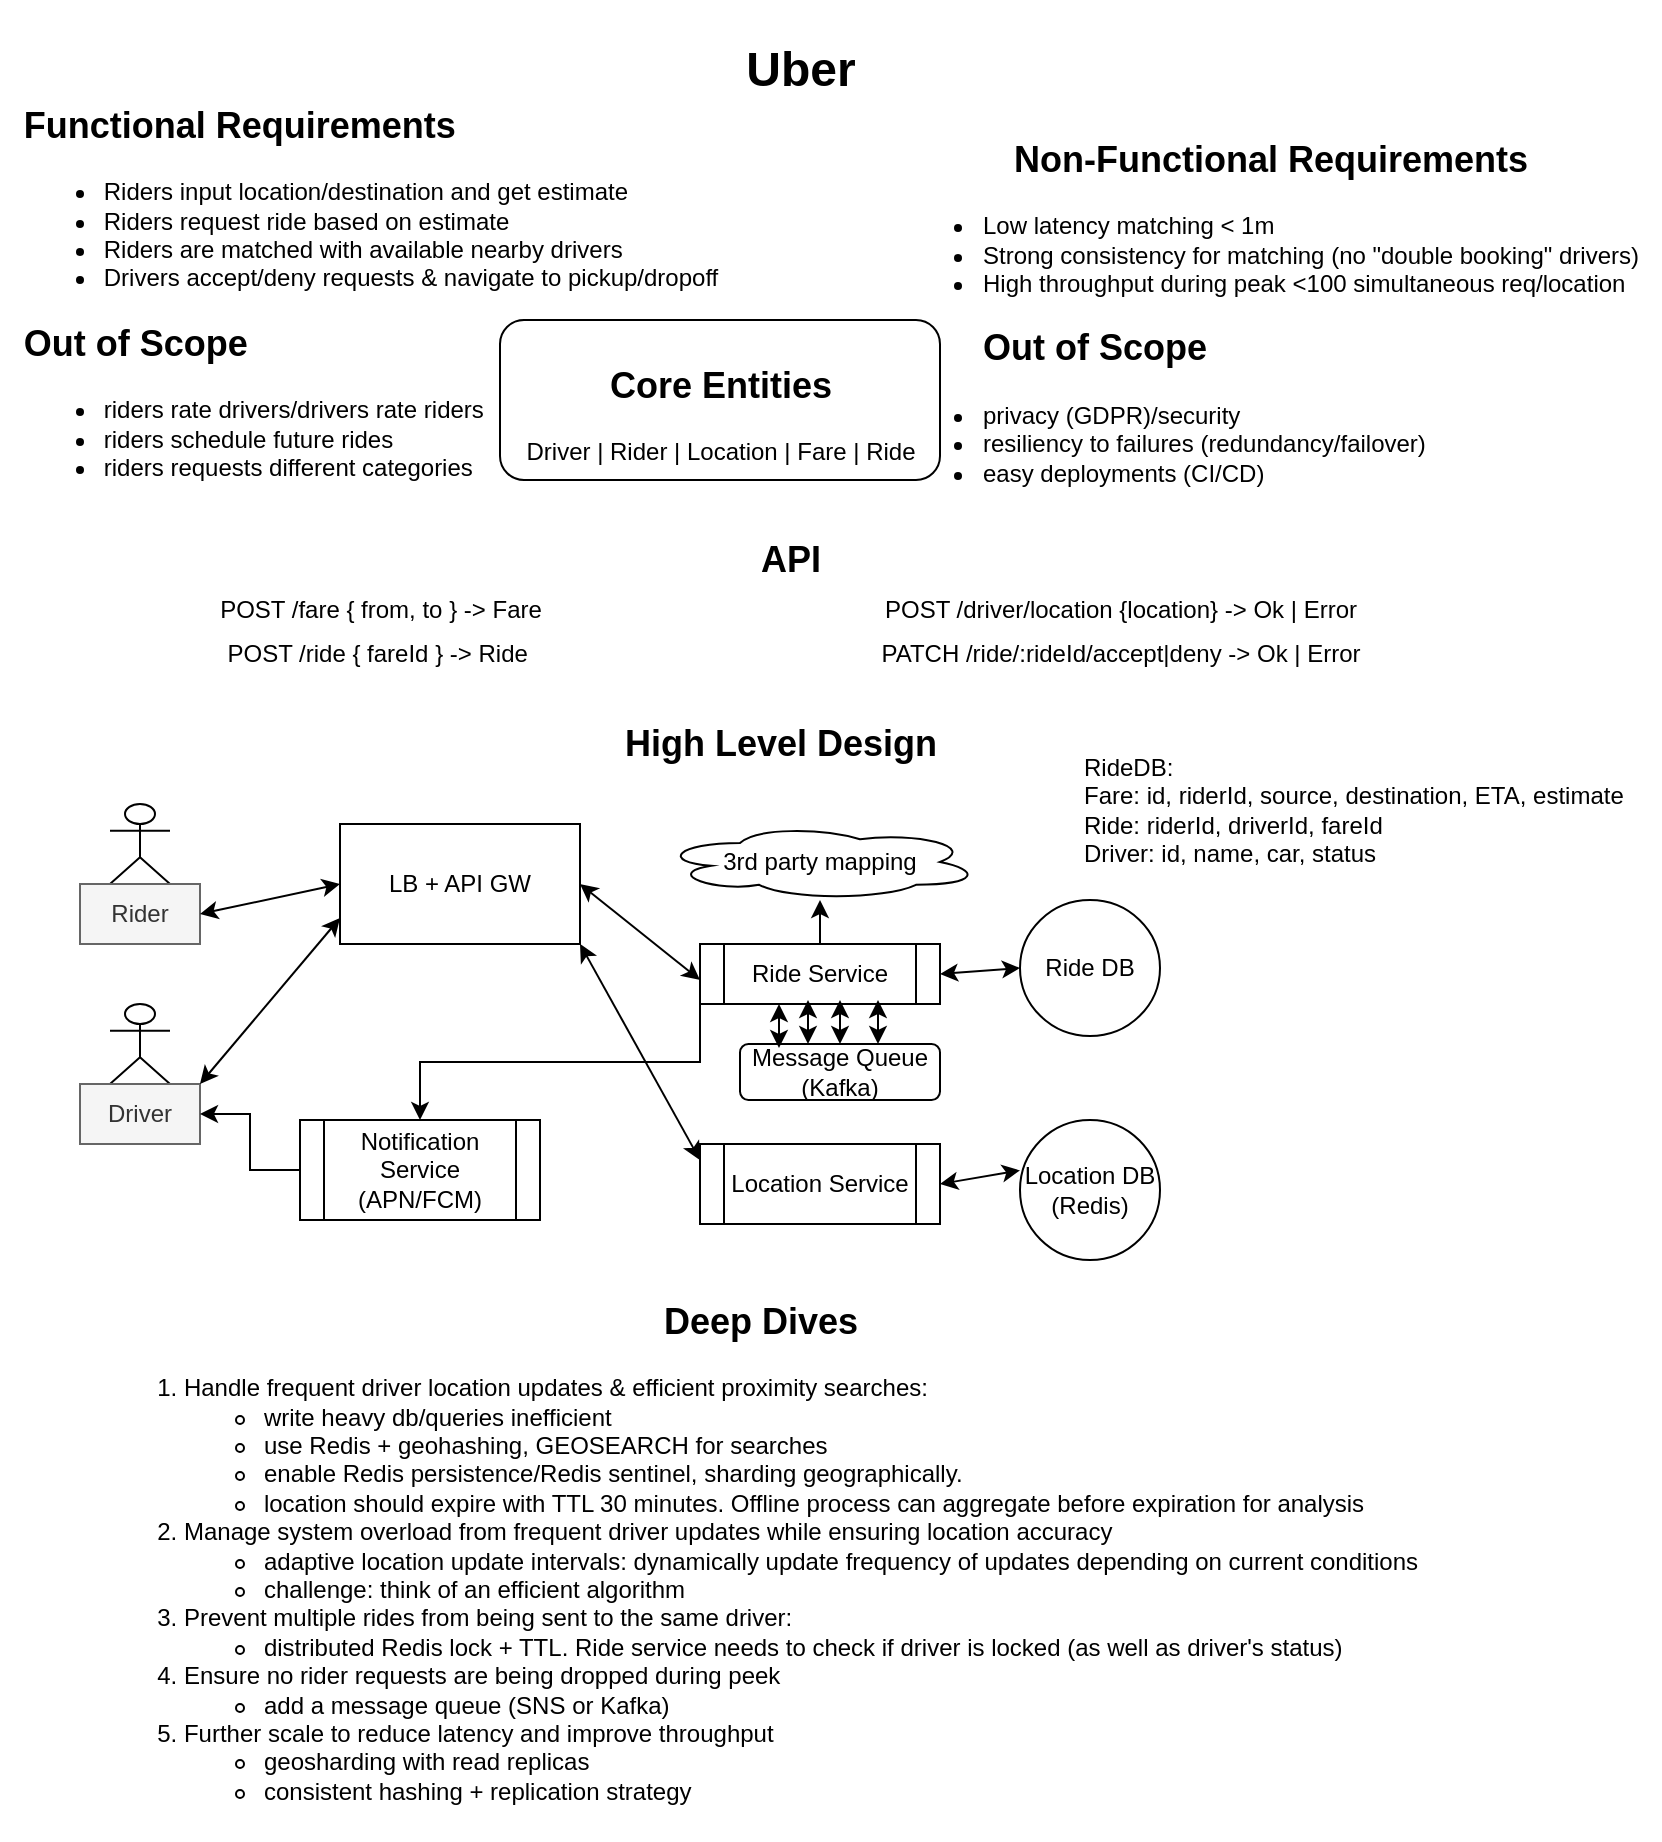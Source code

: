 <mxfile version="26.2.14">
  <diagram name="Page-1" id="Ofg-lrRc5zlrJ35_E0Fd">
    <mxGraphModel dx="1205" dy="784" grid="1" gridSize="10" guides="1" tooltips="1" connect="1" arrows="1" fold="1" page="1" pageScale="1" pageWidth="850" pageHeight="1100" math="0" shadow="0">
      <root>
        <mxCell id="0" />
        <mxCell id="1" parent="0" />
        <mxCell id="I8cwz5ZWIhXihqtpy3hv-13" value="Actor" style="shape=umlActor;verticalLabelPosition=bottom;verticalAlign=top;html=1;outlineConnect=0;" vertex="1" parent="1">
          <mxGeometry x="75" y="402" width="30" height="40" as="geometry" />
        </mxCell>
        <mxCell id="I8cwz5ZWIhXihqtpy3hv-1" value="&lt;h1&gt;Uber&lt;/h1&gt;" style="text;html=1;align=center;verticalAlign=middle;resizable=0;points=[];autosize=1;strokeColor=none;fillColor=none;" vertex="1" parent="1">
          <mxGeometry x="380" width="80" height="70" as="geometry" />
        </mxCell>
        <mxCell id="I8cwz5ZWIhXihqtpy3hv-2" value="&lt;h2 style=&quot;text-align: left;&quot;&gt;Functional Requirements&lt;/h2&gt;&lt;div&gt;&lt;ul&gt;&lt;li style=&quot;text-align: left;&quot;&gt;Riders input location/destination and get estimate&lt;/li&gt;&lt;li style=&quot;text-align: left;&quot;&gt;Riders request ride based on estimate&lt;/li&gt;&lt;li style=&quot;text-align: left;&quot;&gt;Riders are matched with available nearby drivers&lt;/li&gt;&lt;li style=&quot;text-align: left;&quot;&gt;Drivers accept/deny requests &amp;amp; navigate to pickup/dropoff&lt;/li&gt;&lt;/ul&gt;&lt;h2 style=&quot;text-align: left;&quot;&gt;Out of Scope&lt;/h2&gt;&lt;/div&gt;&lt;div&gt;&lt;ul&gt;&lt;li style=&quot;text-align: left;&quot;&gt;riders rate drivers/drivers rate riders&lt;/li&gt;&lt;li style=&quot;text-align: left;&quot;&gt;riders schedule future rides&lt;/li&gt;&lt;li style=&quot;text-align: left;&quot;&gt;riders requests different categories&amp;nbsp;&lt;/li&gt;&lt;/ul&gt;&lt;/div&gt;" style="text;html=1;align=center;verticalAlign=middle;resizable=0;points=[];autosize=1;strokeColor=none;fillColor=none;" vertex="1" parent="1">
          <mxGeometry x="20" y="30" width="370" height="230" as="geometry" />
        </mxCell>
        <mxCell id="I8cwz5ZWIhXihqtpy3hv-3" value="&lt;h2&gt;Non-Functional Requirements&lt;/h2&gt;&lt;div&gt;&lt;ul&gt;&lt;li style=&quot;text-align: left;&quot;&gt;Low latency matching &amp;lt; 1m&lt;/li&gt;&lt;li style=&quot;text-align: left;&quot;&gt;Strong consistency for matching (no &quot;double booking&quot; drivers)&lt;/li&gt;&lt;li style=&quot;text-align: left;&quot;&gt;High throughput during peak &amp;lt;100 simultaneous req/location&lt;/li&gt;&lt;/ul&gt;&lt;h2 style=&quot;text-align: left;&quot;&gt;&lt;span style=&quot;white-space: pre;&quot;&gt;&#x9;&lt;/span&gt;Out of Scope&lt;/h2&gt;&lt;/div&gt;&lt;div&gt;&lt;ul&gt;&lt;li style=&quot;text-align: left;&quot;&gt;privacy (GDPR)/security&lt;/li&gt;&lt;li style=&quot;text-align: left;&quot;&gt;resiliency to failures (redundancy/failover)&lt;/li&gt;&lt;li style=&quot;text-align: left;&quot;&gt;easy deployments (CI/CD)&lt;/li&gt;&lt;/ul&gt;&lt;/div&gt;" style="text;html=1;align=center;verticalAlign=middle;resizable=0;points=[];autosize=1;strokeColor=none;fillColor=none;" vertex="1" parent="1">
          <mxGeometry x="460" y="50" width="390" height="210" as="geometry" />
        </mxCell>
        <mxCell id="I8cwz5ZWIhXihqtpy3hv-4" value="&lt;h2&gt;Core Entities&lt;/h2&gt;&lt;div&gt;Driver | Rider | Location | Fare | Ride&lt;/div&gt;" style="text;html=1;align=center;verticalAlign=middle;resizable=0;points=[];autosize=1;labelBackgroundColor=none;textShadow=0;labelBorderColor=none;rounded=1;glass=0;direction=west;strokeColor=default;" vertex="1" parent="1">
          <mxGeometry x="270" y="160" width="220" height="80" as="geometry" />
        </mxCell>
        <mxCell id="I8cwz5ZWIhXihqtpy3hv-5" value="&lt;h2&gt;API&lt;/h2&gt;" style="text;html=1;align=center;verticalAlign=middle;resizable=0;points=[];autosize=1;strokeColor=none;fillColor=none;" vertex="1" parent="1">
          <mxGeometry x="390" y="250" width="50" height="60" as="geometry" />
        </mxCell>
        <mxCell id="I8cwz5ZWIhXihqtpy3hv-6" value="POST /fare { from, to } -&amp;gt; Fare" style="text;html=1;align=center;verticalAlign=middle;resizable=0;points=[];autosize=1;strokeColor=none;fillColor=none;" vertex="1" parent="1">
          <mxGeometry x="120" y="290" width="180" height="30" as="geometry" />
        </mxCell>
        <mxCell id="I8cwz5ZWIhXihqtpy3hv-8" value="POST /ride { fareId } -&amp;gt; Ride&amp;nbsp;" style="text;html=1;align=center;verticalAlign=middle;resizable=0;points=[];autosize=1;strokeColor=none;fillColor=none;" vertex="1" parent="1">
          <mxGeometry x="120" y="312" width="180" height="30" as="geometry" />
        </mxCell>
        <mxCell id="I8cwz5ZWIhXihqtpy3hv-9" value="POST /driver/location {location} -&amp;gt; Ok | Error" style="text;html=1;align=center;verticalAlign=middle;resizable=0;points=[];autosize=1;strokeColor=none;fillColor=none;" vertex="1" parent="1">
          <mxGeometry x="450" y="290" width="260" height="30" as="geometry" />
        </mxCell>
        <mxCell id="I8cwz5ZWIhXihqtpy3hv-10" value="PATCH /ride/:rideId/accept|deny -&amp;gt; Ok | Error" style="text;html=1;align=center;verticalAlign=middle;resizable=0;points=[];autosize=1;strokeColor=none;fillColor=none;" vertex="1" parent="1">
          <mxGeometry x="450" y="312" width="260" height="30" as="geometry" />
        </mxCell>
        <mxCell id="I8cwz5ZWIhXihqtpy3hv-12" value="&lt;h2&gt;High Level Design&lt;/h2&gt;" style="text;html=1;align=center;verticalAlign=middle;resizable=0;points=[];autosize=1;strokeColor=none;fillColor=none;" vertex="1" parent="1">
          <mxGeometry x="320" y="342" width="180" height="60" as="geometry" />
        </mxCell>
        <mxCell id="I8cwz5ZWIhXihqtpy3hv-16" value="Rider" style="text;html=1;align=center;verticalAlign=middle;whiteSpace=wrap;rounded=0;fillColor=#f5f5f5;fontColor=#333333;strokeColor=#666666;" vertex="1" parent="1">
          <mxGeometry x="60" y="442" width="60" height="30" as="geometry" />
        </mxCell>
        <mxCell id="I8cwz5ZWIhXihqtpy3hv-17" value="LB + API GW" style="rounded=0;whiteSpace=wrap;html=1;" vertex="1" parent="1">
          <mxGeometry x="190" y="412" width="120" height="60" as="geometry" />
        </mxCell>
        <mxCell id="I8cwz5ZWIhXihqtpy3hv-18" value="" style="endArrow=classic;startArrow=classic;html=1;rounded=0;exitX=1;exitY=0.5;exitDx=0;exitDy=0;entryX=0;entryY=0.5;entryDx=0;entryDy=0;" edge="1" parent="1" source="I8cwz5ZWIhXihqtpy3hv-16" target="I8cwz5ZWIhXihqtpy3hv-17">
          <mxGeometry width="50" height="50" relative="1" as="geometry">
            <mxPoint x="120" y="482" as="sourcePoint" />
            <mxPoint x="170" y="432" as="targetPoint" />
          </mxGeometry>
        </mxCell>
        <mxCell id="I8cwz5ZWIhXihqtpy3hv-22" value="" style="edgeStyle=orthogonalEdgeStyle;rounded=0;orthogonalLoop=1;jettySize=auto;html=1;" edge="1" parent="1" source="I8cwz5ZWIhXihqtpy3hv-19" target="I8cwz5ZWIhXihqtpy3hv-21">
          <mxGeometry relative="1" as="geometry" />
        </mxCell>
        <mxCell id="I8cwz5ZWIhXihqtpy3hv-36" style="edgeStyle=orthogonalEdgeStyle;rounded=0;orthogonalLoop=1;jettySize=auto;html=1;exitX=0;exitY=1;exitDx=0;exitDy=0;entryX=0.5;entryY=0;entryDx=0;entryDy=0;" edge="1" parent="1" source="I8cwz5ZWIhXihqtpy3hv-19" target="I8cwz5ZWIhXihqtpy3hv-31">
          <mxGeometry relative="1" as="geometry" />
        </mxCell>
        <mxCell id="I8cwz5ZWIhXihqtpy3hv-19" value="Ride Service" style="shape=process;whiteSpace=wrap;html=1;backgroundOutline=1;" vertex="1" parent="1">
          <mxGeometry x="370" y="472" width="120" height="30" as="geometry" />
        </mxCell>
        <mxCell id="I8cwz5ZWIhXihqtpy3hv-21" value="3rd party mapping" style="ellipse;shape=cloud;whiteSpace=wrap;html=1;" vertex="1" parent="1">
          <mxGeometry x="350" y="412" width="160" height="38" as="geometry" />
        </mxCell>
        <mxCell id="I8cwz5ZWIhXihqtpy3hv-23" value="Ride DB" style="ellipse;whiteSpace=wrap;html=1;" vertex="1" parent="1">
          <mxGeometry x="530" y="450" width="70" height="68" as="geometry" />
        </mxCell>
        <mxCell id="I8cwz5ZWIhXihqtpy3hv-24" value="" style="endArrow=classic;startArrow=classic;html=1;rounded=0;exitX=1;exitY=0.5;exitDx=0;exitDy=0;" edge="1" parent="1" source="I8cwz5ZWIhXihqtpy3hv-17">
          <mxGeometry width="50" height="50" relative="1" as="geometry">
            <mxPoint x="320" y="540" as="sourcePoint" />
            <mxPoint x="370" y="490" as="targetPoint" />
          </mxGeometry>
        </mxCell>
        <mxCell id="I8cwz5ZWIhXihqtpy3hv-25" value="" style="endArrow=classic;startArrow=classic;html=1;rounded=0;exitX=1;exitY=0.5;exitDx=0;exitDy=0;entryX=0;entryY=0.5;entryDx=0;entryDy=0;" edge="1" parent="1" source="I8cwz5ZWIhXihqtpy3hv-19" target="I8cwz5ZWIhXihqtpy3hv-23">
          <mxGeometry width="50" height="50" relative="1" as="geometry">
            <mxPoint x="480" y="530" as="sourcePoint" />
            <mxPoint x="530" y="480" as="targetPoint" />
          </mxGeometry>
        </mxCell>
        <mxCell id="I8cwz5ZWIhXihqtpy3hv-26" value="Actor" style="shape=umlActor;verticalLabelPosition=bottom;verticalAlign=top;html=1;outlineConnect=0;" vertex="1" parent="1">
          <mxGeometry x="75" y="502" width="30" height="40" as="geometry" />
        </mxCell>
        <mxCell id="I8cwz5ZWIhXihqtpy3hv-27" value="Driver" style="text;html=1;align=center;verticalAlign=middle;whiteSpace=wrap;rounded=0;fillColor=#f5f5f5;fontColor=#333333;strokeColor=#666666;" vertex="1" parent="1">
          <mxGeometry x="60" y="542" width="60" height="30" as="geometry" />
        </mxCell>
        <mxCell id="I8cwz5ZWIhXihqtpy3hv-28" value="" style="endArrow=classic;startArrow=classic;html=1;rounded=0;exitX=1;exitY=0;exitDx=0;exitDy=0;" edge="1" parent="1" source="I8cwz5ZWIhXihqtpy3hv-27">
          <mxGeometry width="50" height="50" relative="1" as="geometry">
            <mxPoint x="140" y="509" as="sourcePoint" />
            <mxPoint x="190" y="459" as="targetPoint" />
          </mxGeometry>
        </mxCell>
        <mxCell id="I8cwz5ZWIhXihqtpy3hv-29" value="Location Service" style="shape=process;whiteSpace=wrap;html=1;backgroundOutline=1;" vertex="1" parent="1">
          <mxGeometry x="370" y="572" width="120" height="40" as="geometry" />
        </mxCell>
        <mxCell id="I8cwz5ZWIhXihqtpy3hv-30" value="" style="endArrow=classic;startArrow=classic;html=1;rounded=0;exitX=1;exitY=1;exitDx=0;exitDy=0;" edge="1" parent="1" source="I8cwz5ZWIhXihqtpy3hv-17">
          <mxGeometry width="50" height="50" relative="1" as="geometry">
            <mxPoint x="320" y="630" as="sourcePoint" />
            <mxPoint x="370" y="580" as="targetPoint" />
          </mxGeometry>
        </mxCell>
        <mxCell id="I8cwz5ZWIhXihqtpy3hv-35" value="" style="edgeStyle=orthogonalEdgeStyle;rounded=0;orthogonalLoop=1;jettySize=auto;html=1;" edge="1" parent="1" source="I8cwz5ZWIhXihqtpy3hv-31" target="I8cwz5ZWIhXihqtpy3hv-27">
          <mxGeometry relative="1" as="geometry" />
        </mxCell>
        <mxCell id="I8cwz5ZWIhXihqtpy3hv-31" value="Notification Service (APN/FCM)" style="shape=process;whiteSpace=wrap;html=1;backgroundOutline=1;" vertex="1" parent="1">
          <mxGeometry x="170" y="560" width="120" height="50" as="geometry" />
        </mxCell>
        <mxCell id="I8cwz5ZWIhXihqtpy3hv-37" value="Location DB (Redis)" style="ellipse;whiteSpace=wrap;html=1;aspect=fixed;" vertex="1" parent="1">
          <mxGeometry x="530" y="560" width="70" height="70" as="geometry" />
        </mxCell>
        <mxCell id="I8cwz5ZWIhXihqtpy3hv-38" value="" style="endArrow=classic;startArrow=classic;html=1;rounded=0;exitX=1;exitY=0.5;exitDx=0;exitDy=0;entryX=0;entryY=0.36;entryDx=0;entryDy=0;entryPerimeter=0;" edge="1" parent="1" source="I8cwz5ZWIhXihqtpy3hv-29" target="I8cwz5ZWIhXihqtpy3hv-37">
          <mxGeometry width="50" height="50" relative="1" as="geometry">
            <mxPoint x="460" y="630" as="sourcePoint" />
            <mxPoint x="510" y="580" as="targetPoint" />
          </mxGeometry>
        </mxCell>
        <mxCell id="I8cwz5ZWIhXihqtpy3hv-40" value="RideDB:&lt;div&gt;Fare: id, riderId, source, destination, ETA, estimate&lt;/div&gt;&lt;div&gt;Ride: riderId, driverId, fareId&lt;/div&gt;&lt;div&gt;Driver: id, name, car, status&lt;/div&gt;" style="text;html=1;align=left;verticalAlign=middle;resizable=0;points=[];autosize=1;strokeColor=none;fillColor=none;" vertex="1" parent="1">
          <mxGeometry x="560" y="370" width="290" height="70" as="geometry" />
        </mxCell>
        <mxCell id="I8cwz5ZWIhXihqtpy3hv-41" value="Message Queue (Kafka)" style="rounded=1;whiteSpace=wrap;html=1;" vertex="1" parent="1">
          <mxGeometry x="390" y="522" width="100" height="28" as="geometry" />
        </mxCell>
        <mxCell id="I8cwz5ZWIhXihqtpy3hv-42" value="" style="endArrow=classic;startArrow=classic;html=1;rounded=0;exitX=0.5;exitY=0;exitDx=0;exitDy=0;" edge="1" parent="1" source="I8cwz5ZWIhXihqtpy3hv-41">
          <mxGeometry width="50" height="50" relative="1" as="geometry">
            <mxPoint x="390" y="550" as="sourcePoint" />
            <mxPoint x="440" y="500" as="targetPoint" />
          </mxGeometry>
        </mxCell>
        <mxCell id="I8cwz5ZWIhXihqtpy3hv-43" value="&lt;h2&gt;Deep Dives&lt;/h2&gt;&lt;div&gt;&lt;ol&gt;&lt;li style=&quot;text-align: left;&quot;&gt;Handle frequent driver location updates &amp;amp; efficient proximity searches:&lt;/li&gt;&lt;ul&gt;&lt;li style=&quot;text-align: left;&quot;&gt;write heavy db/queries inefficient&lt;/li&gt;&lt;li style=&quot;text-align: left;&quot;&gt;use Redis + geohashing, GEOSEARCH for searches&lt;/li&gt;&lt;li style=&quot;text-align: left;&quot;&gt;enable Redis persistence/Redis sentinel, sharding geographically.&amp;nbsp;&lt;/li&gt;&lt;li style=&quot;text-align: left;&quot;&gt;location should expire with TTL 30 minutes. Offline process can aggregate before expiration for analysis&lt;/li&gt;&lt;/ul&gt;&lt;li style=&quot;text-align: left;&quot;&gt;Manage system overload from frequent driver updates while ensuring location accuracy&lt;/li&gt;&lt;ul&gt;&lt;li style=&quot;text-align: left;&quot;&gt;adaptive location update intervals: dynamically update frequency of updates depending on current conditions&lt;/li&gt;&lt;li style=&quot;text-align: left;&quot;&gt;challenge: think of an efficient algorithm&lt;/li&gt;&lt;/ul&gt;&lt;li style=&quot;text-align: left;&quot;&gt;Prevent multiple rides from being sent to the same driver:&lt;/li&gt;&lt;ul&gt;&lt;li style=&quot;text-align: left;&quot;&gt;distributed Redis lock + TTL. Ride service needs to check if driver is locked (as well as driver&#39;s status)&lt;/li&gt;&lt;/ul&gt;&lt;li style=&quot;text-align: left;&quot;&gt;Ensure no rider requests are being dropped during peek&lt;/li&gt;&lt;ul&gt;&lt;li style=&quot;text-align: left;&quot;&gt;add a message queue (SNS or Kafka)&lt;/li&gt;&lt;/ul&gt;&lt;li style=&quot;text-align: left;&quot;&gt;Further scale to reduce latency and improve throughput&lt;/li&gt;&lt;ul&gt;&lt;li style=&quot;text-align: left;&quot;&gt;geosharding with read replicas&lt;/li&gt;&lt;li style=&quot;text-align: left;&quot;&gt;consistent hashing + replication strategy&lt;/li&gt;&lt;/ul&gt;&lt;/ol&gt;&lt;/div&gt;" style="text;html=1;align=center;verticalAlign=middle;resizable=0;points=[];autosize=1;strokeColor=none;fillColor=none;" vertex="1" parent="1">
          <mxGeometry x="60" y="630" width="680" height="290" as="geometry" />
        </mxCell>
        <mxCell id="I8cwz5ZWIhXihqtpy3hv-47" value="" style="endArrow=classic;startArrow=classic;html=1;rounded=0;exitX=0.5;exitY=0;exitDx=0;exitDy=0;" edge="1" parent="1">
          <mxGeometry width="50" height="50" relative="1" as="geometry">
            <mxPoint x="459" y="522" as="sourcePoint" />
            <mxPoint x="459" y="500" as="targetPoint" />
          </mxGeometry>
        </mxCell>
        <mxCell id="I8cwz5ZWIhXihqtpy3hv-48" value="" style="endArrow=classic;startArrow=classic;html=1;rounded=0;exitX=0.5;exitY=0;exitDx=0;exitDy=0;" edge="1" parent="1">
          <mxGeometry width="50" height="50" relative="1" as="geometry">
            <mxPoint x="424" y="522" as="sourcePoint" />
            <mxPoint x="424" y="500" as="targetPoint" />
          </mxGeometry>
        </mxCell>
        <mxCell id="I8cwz5ZWIhXihqtpy3hv-49" value="" style="endArrow=classic;startArrow=classic;html=1;rounded=0;exitX=0.5;exitY=0;exitDx=0;exitDy=0;" edge="1" parent="1">
          <mxGeometry width="50" height="50" relative="1" as="geometry">
            <mxPoint x="409.5" y="524" as="sourcePoint" />
            <mxPoint x="409.5" y="502" as="targetPoint" />
          </mxGeometry>
        </mxCell>
      </root>
    </mxGraphModel>
  </diagram>
</mxfile>
